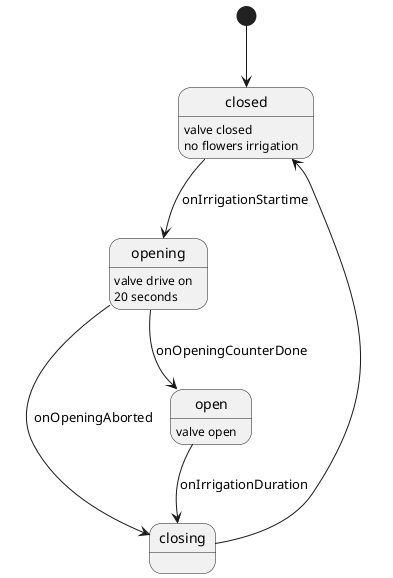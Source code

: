 @startuml

[*] --> closed
closed : valve closed
closed : no flowers irrigation
closed --> opening : onIrrigationStartime
opening --> closing : onOpeningAborted
opening --> open : onOpeningCounterDone
opening : valve drive on
opening : 20 seconds
open: valve open
open --> closing : onIrrigationDuration
closing --> closed

@enduml

@startuml

[*] --> closed
closed : all valves closed
closed --> irrigating_opening : onIrrigationStartime,\n onIrrigationManualStart

irrigating_opening --> irrigating : onOpeningDurationLapsed
irrigating_opening --> closing : onManualStop
irrigating_opening : valve drive on 20 seconds

irrigating: irrigation valve open
irrigating --> closing : onManualStop,\n onIrrigationDurationLapsed

closing --> closed : onClosingDurationLapsed
closing : valve drive on 20 seconds

closed --> barrel_filling_opening : onBarrelStarTime, \n onBarrelManualStart

barrel_filling_opening --> barrel_filling: onBarrelFillingDurationLapsed
barrel_filling_opening --> closing : onManualStop
barrel_filling : barrel filling valve open

barrel_filling --> closing : onBarrelFillingDurationLapsed,\n onSwimmingSensorActivated
@enduml
